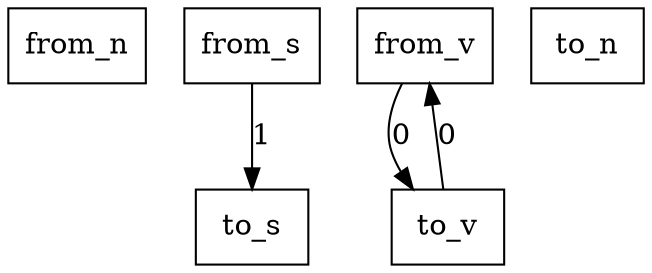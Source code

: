 digraph {
    graph [rankdir=TB
          ,bgcolor=transparent];
    node [shape=box
         ,fillcolor=white
         ,style=filled];
    0 [label=<from_n>];
    1 [label=<from_s>];
    2 [label=<from_v>];
    3 [label=<to_n>];
    4 [label=<to_s>];
    5 [label=<to_v>];
    1 -> 4 [label=1];
    2 -> 5 [label=0];
    5 -> 2 [label=0];
}